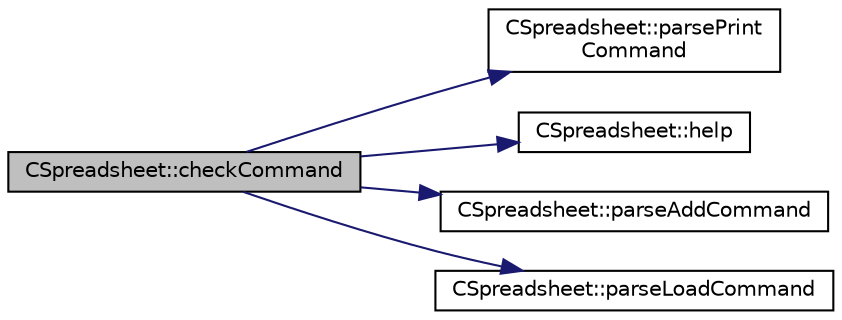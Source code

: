 digraph "CSpreadsheet::checkCommand"
{
  edge [fontname="Helvetica",fontsize="10",labelfontname="Helvetica",labelfontsize="10"];
  node [fontname="Helvetica",fontsize="10",shape=record];
  rankdir="LR";
  Node1 [label="CSpreadsheet::checkCommand",height=0.2,width=0.4,color="black", fillcolor="grey75", style="filled", fontcolor="black"];
  Node1 -> Node2 [color="midnightblue",fontsize="10",style="solid",fontname="Helvetica"];
  Node2 [label="CSpreadsheet::parsePrint\lCommand",height=0.2,width=0.4,color="black", fillcolor="white", style="filled",URL="$classCSpreadsheet.html#acf0c5929ad8b1bef07f76bf70faf41d3"];
  Node1 -> Node3 [color="midnightblue",fontsize="10",style="solid",fontname="Helvetica"];
  Node3 [label="CSpreadsheet::help",height=0.2,width=0.4,color="black", fillcolor="white", style="filled",URL="$classCSpreadsheet.html#a3799ea5bbc895c71602b2851758bce11"];
  Node1 -> Node4 [color="midnightblue",fontsize="10",style="solid",fontname="Helvetica"];
  Node4 [label="CSpreadsheet::parseAddCommand",height=0.2,width=0.4,color="black", fillcolor="white", style="filled",URL="$classCSpreadsheet.html#a7e9ccaa7a0d1b90bca13e32d642d6db5"];
  Node1 -> Node5 [color="midnightblue",fontsize="10",style="solid",fontname="Helvetica"];
  Node5 [label="CSpreadsheet::parseLoadCommand",height=0.2,width=0.4,color="black", fillcolor="white", style="filled",URL="$classCSpreadsheet.html#a6d2903eed407e91af33e998b9fe26201"];
}
